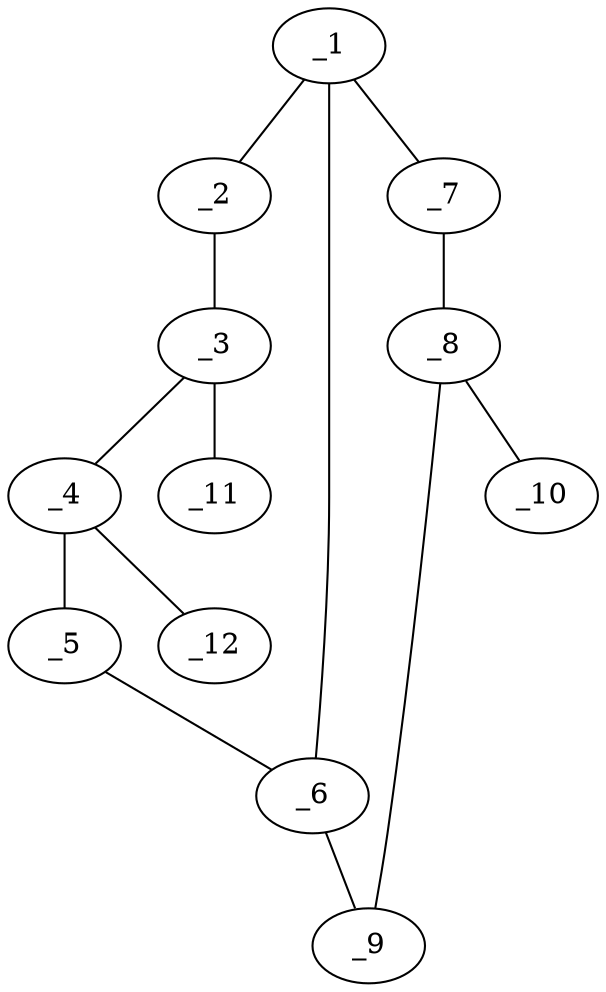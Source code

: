 graph molid609818 {
	_1	 [charge=0,
		chem=1,
		symbol="C  ",
		x="4.5981",
		y="0.5"];
	_2	 [charge=0,
		chem=1,
		symbol="C  ",
		x="3.7321",
		y=1];
	_1 -- _2	 [valence=1];
	_6	 [charge=0,
		chem=1,
		symbol="C  ",
		x="4.5981",
		y="-0.5"];
	_1 -- _6	 [valence=2];
	_7	 [charge=0,
		chem=4,
		symbol="N  ",
		x="5.5491",
		y="0.809"];
	_1 -- _7	 [valence=1];
	_3	 [charge=0,
		chem=1,
		symbol="C  ",
		x="2.866",
		y="0.5"];
	_2 -- _3	 [valence=2];
	_4	 [charge=0,
		chem=1,
		symbol="C  ",
		x="2.866",
		y="-0.5"];
	_3 -- _4	 [valence=1];
	_11	 [charge=0,
		chem=4,
		symbol="N  ",
		x=2,
		y=1];
	_3 -- _11	 [valence=1];
	_5	 [charge=0,
		chem=1,
		symbol="C  ",
		x="3.7321",
		y="-1"];
	_4 -- _5	 [valence=2];
	_12	 [charge=0,
		chem=7,
		symbol="Cl ",
		x=2,
		y="-1"];
	_4 -- _12	 [valence=1];
	_5 -- _6	 [valence=1];
	_9	 [charge=0,
		chem=4,
		symbol="N  ",
		x="5.5491",
		y="-0.809"];
	_6 -- _9	 [valence=1];
	_8	 [charge=0,
		chem=1,
		symbol="C  ",
		x="6.1369",
		y=0];
	_7 -- _8	 [valence=2];
	_8 -- _9	 [valence=1];
	_10	 [charge=0,
		chem=1,
		symbol="C  ",
		x="7.1369",
		y=0];
	_8 -- _10	 [valence=1];
}
